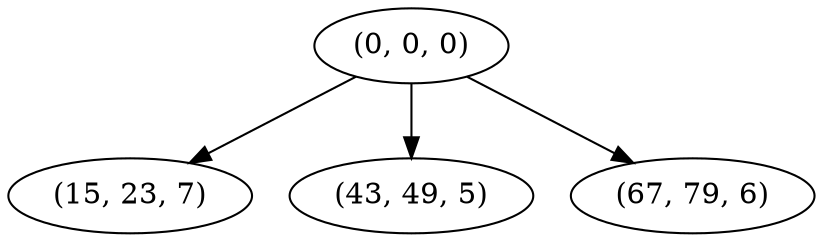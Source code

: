 digraph tree {
    "(0, 0, 0)";
    "(15, 23, 7)";
    "(43, 49, 5)";
    "(67, 79, 6)";
    "(0, 0, 0)" -> "(15, 23, 7)";
    "(0, 0, 0)" -> "(43, 49, 5)";
    "(0, 0, 0)" -> "(67, 79, 6)";
}
